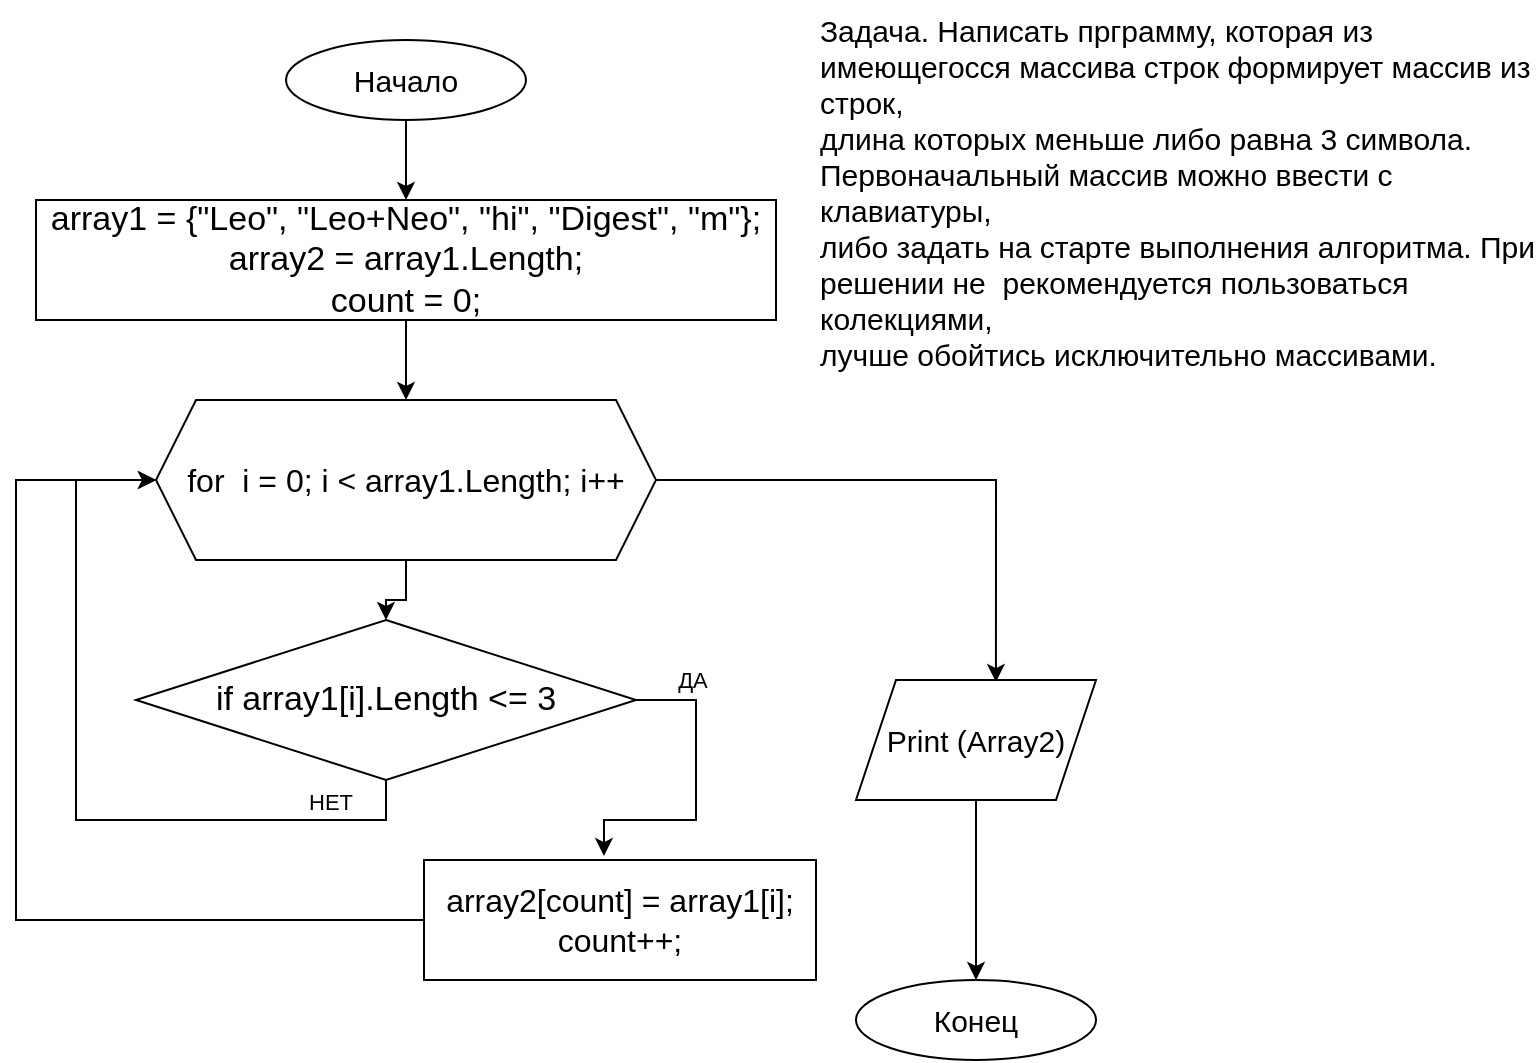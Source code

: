 <mxfile version="20.2.2" type="google"><diagram id="C5RBs43oDa-KdzZeNtuy" name="Page-1"><mxGraphModel grid="1" page="1" gridSize="10" guides="1" tooltips="1" connect="1" arrows="1" fold="1" pageScale="1" pageWidth="827" pageHeight="1169" math="0" shadow="0"><root><mxCell id="WIyWlLk6GJQsqaUBKTNV-0"/><mxCell id="WIyWlLk6GJQsqaUBKTNV-1" parent="WIyWlLk6GJQsqaUBKTNV-0"/><mxCell id="zsyXoFvZgstwaEJagUYo-10" style="edgeStyle=orthogonalEdgeStyle;rounded=0;orthogonalLoop=1;jettySize=auto;html=1;entryX=0.5;entryY=0;entryDx=0;entryDy=0;" edge="1" parent="WIyWlLk6GJQsqaUBKTNV-1" source="zsyXoFvZgstwaEJagUYo-0" target="zsyXoFvZgstwaEJagUYo-2"><mxGeometry relative="1" as="geometry"/></mxCell><mxCell id="zsyXoFvZgstwaEJagUYo-0" value="&lt;div style=&quot;font-size: 17px;&quot;&gt;&lt;font style=&quot;font-size: 17px;&quot;&gt;array1 = {&quot;Leo&quot;, &quot;Leo+Neo&quot;, &quot;hi&quot;, &quot;Digest&quot;, &quot;m&quot;};&lt;/font&gt;&lt;/div&gt;&lt;div style=&quot;font-size: 17px;&quot;&gt;&lt;font style=&quot;font-size: 17px;&quot;&gt;array2 = array1.Length;&lt;br&gt;&lt;/font&gt;&lt;/div&gt;&lt;div style=&quot;font-size: 17px;&quot;&gt;&lt;font style=&quot;font-size: 17px;&quot;&gt;count = 0;&lt;/font&gt;&lt;/div&gt;" style="rounded=0;whiteSpace=wrap;html=1;" vertex="1" parent="WIyWlLk6GJQsqaUBKTNV-1"><mxGeometry x="50" y="120" width="370" height="60" as="geometry"/></mxCell><mxCell id="zsyXoFvZgstwaEJagUYo-4" style="edgeStyle=orthogonalEdgeStyle;rounded=0;orthogonalLoop=1;jettySize=auto;html=1;entryX=0.459;entryY=-0.033;entryDx=0;entryDy=0;entryPerimeter=0;" edge="1" parent="WIyWlLk6GJQsqaUBKTNV-1" source="zsyXoFvZgstwaEJagUYo-1" target="zsyXoFvZgstwaEJagUYo-3"><mxGeometry relative="1" as="geometry"><Array as="points"><mxPoint x="380" y="370"/><mxPoint x="380" y="430"/><mxPoint x="334" y="430"/></Array></mxGeometry></mxCell><mxCell id="zsyXoFvZgstwaEJagUYo-5" value="ДА" style="edgeLabel;html=1;align=center;verticalAlign=middle;resizable=0;points=[];" connectable="0" vertex="1" parent="zsyXoFvZgstwaEJagUYo-4"><mxGeometry x="-0.643" y="-2" relative="1" as="geometry"><mxPoint y="-12" as="offset"/></mxGeometry></mxCell><mxCell id="zsyXoFvZgstwaEJagUYo-6" style="edgeStyle=orthogonalEdgeStyle;rounded=0;orthogonalLoop=1;jettySize=auto;html=1;entryX=0;entryY=0.5;entryDx=0;entryDy=0;" edge="1" parent="WIyWlLk6GJQsqaUBKTNV-1" source="zsyXoFvZgstwaEJagUYo-1" target="zsyXoFvZgstwaEJagUYo-2"><mxGeometry relative="1" as="geometry"><Array as="points"><mxPoint x="225" y="430"/><mxPoint x="70" y="430"/><mxPoint x="70" y="260"/></Array></mxGeometry></mxCell><mxCell id="zsyXoFvZgstwaEJagUYo-7" value="НЕТ" style="edgeLabel;html=1;align=center;verticalAlign=middle;resizable=0;points=[];" connectable="0" vertex="1" parent="zsyXoFvZgstwaEJagUYo-6"><mxGeometry x="-0.91" y="-3" relative="1" as="geometry"><mxPoint x="-25" y="-7" as="offset"/></mxGeometry></mxCell><mxCell id="zsyXoFvZgstwaEJagUYo-1" value="&lt;font style=&quot;font-size: 17px;&quot;&gt;if array1[i].Length &amp;lt;= 3&lt;/font&gt;" style="rhombus;whiteSpace=wrap;html=1;" vertex="1" parent="WIyWlLk6GJQsqaUBKTNV-1"><mxGeometry x="100" y="330" width="250" height="80" as="geometry"/></mxCell><mxCell id="zsyXoFvZgstwaEJagUYo-9" style="edgeStyle=orthogonalEdgeStyle;rounded=0;orthogonalLoop=1;jettySize=auto;html=1;entryX=0.5;entryY=0;entryDx=0;entryDy=0;" edge="1" parent="WIyWlLk6GJQsqaUBKTNV-1" source="zsyXoFvZgstwaEJagUYo-2" target="zsyXoFvZgstwaEJagUYo-1"><mxGeometry relative="1" as="geometry"/></mxCell><mxCell id="zsyXoFvZgstwaEJagUYo-11" style="edgeStyle=orthogonalEdgeStyle;rounded=0;orthogonalLoop=1;jettySize=auto;html=1;entryX=0.583;entryY=0.017;entryDx=0;entryDy=0;entryPerimeter=0;" edge="1" parent="WIyWlLk6GJQsqaUBKTNV-1" source="zsyXoFvZgstwaEJagUYo-2" target="zsyXoFvZgstwaEJagUYo-13"><mxGeometry relative="1" as="geometry"><mxPoint x="500" y="350" as="targetPoint"/></mxGeometry></mxCell><mxCell id="zsyXoFvZgstwaEJagUYo-2" value="&lt;font style=&quot;font-size: 16px;&quot;&gt;for&amp;nbsp; i = 0; i &amp;lt; array1.Length; i++&lt;/font&gt;" style="shape=hexagon;perimeter=hexagonPerimeter2;whiteSpace=wrap;html=1;fixedSize=1;" vertex="1" parent="WIyWlLk6GJQsqaUBKTNV-1"><mxGeometry x="110" y="220" width="250" height="80" as="geometry"/></mxCell><mxCell id="zsyXoFvZgstwaEJagUYo-12" style="edgeStyle=orthogonalEdgeStyle;rounded=0;orthogonalLoop=1;jettySize=auto;html=1;" edge="1" parent="WIyWlLk6GJQsqaUBKTNV-1" source="zsyXoFvZgstwaEJagUYo-3"><mxGeometry relative="1" as="geometry"><mxPoint x="110" y="260" as="targetPoint"/><Array as="points"><mxPoint x="40" y="480"/><mxPoint x="40" y="260"/></Array></mxGeometry></mxCell><mxCell id="zsyXoFvZgstwaEJagUYo-3" value="&lt;div style=&quot;font-size: 16px;&quot;&gt;&lt;font style=&quot;font-size: 16px;&quot;&gt;array2[count] = array1[i];&lt;/font&gt;&lt;/div&gt;&lt;div style=&quot;font-size: 16px;&quot;&gt;&lt;font style=&quot;font-size: 16px;&quot;&gt;count++;&lt;/font&gt;&lt;/div&gt;" style="rounded=0;whiteSpace=wrap;html=1;" vertex="1" parent="WIyWlLk6GJQsqaUBKTNV-1"><mxGeometry x="244" y="450" width="196" height="60" as="geometry"/></mxCell><mxCell id="zsyXoFvZgstwaEJagUYo-17" style="edgeStyle=orthogonalEdgeStyle;rounded=0;orthogonalLoop=1;jettySize=auto;html=1;fontSize=15;" edge="1" parent="WIyWlLk6GJQsqaUBKTNV-1" source="zsyXoFvZgstwaEJagUYo-13" target="zsyXoFvZgstwaEJagUYo-15"><mxGeometry relative="1" as="geometry"/></mxCell><mxCell id="zsyXoFvZgstwaEJagUYo-13" value="&lt;font style=&quot;font-size: 15px;&quot;&gt;Print (Array2)&lt;/font&gt;" style="shape=parallelogram;perimeter=parallelogramPerimeter;whiteSpace=wrap;html=1;fixedSize=1;" vertex="1" parent="WIyWlLk6GJQsqaUBKTNV-1"><mxGeometry x="460" y="360" width="120" height="60" as="geometry"/></mxCell><mxCell id="zsyXoFvZgstwaEJagUYo-16" style="edgeStyle=orthogonalEdgeStyle;rounded=0;orthogonalLoop=1;jettySize=auto;html=1;entryX=0.5;entryY=0;entryDx=0;entryDy=0;fontSize=15;" edge="1" parent="WIyWlLk6GJQsqaUBKTNV-1" source="zsyXoFvZgstwaEJagUYo-14" target="zsyXoFvZgstwaEJagUYo-0"><mxGeometry relative="1" as="geometry"/></mxCell><mxCell id="zsyXoFvZgstwaEJagUYo-14" value="Начало" style="ellipse;whiteSpace=wrap;html=1;fontSize=15;" vertex="1" parent="WIyWlLk6GJQsqaUBKTNV-1"><mxGeometry x="175" y="40" width="120" height="40" as="geometry"/></mxCell><mxCell id="zsyXoFvZgstwaEJagUYo-15" value="Конец" style="ellipse;whiteSpace=wrap;html=1;fontSize=15;" vertex="1" parent="WIyWlLk6GJQsqaUBKTNV-1"><mxGeometry x="460" y="510" width="120" height="40" as="geometry"/></mxCell><mxCell id="zsyXoFvZgstwaEJagUYo-18" value="Задача. Написать прграмму, которая из имеющегосся массива строк формирует массив из строк,&#xA;длина которых меньше либо равна 3 символа. Первоначальный массив можно ввести с клавиатуры,&#xA;либо задать на старте выполнения алгоритма. При решении не  рекомендуется пользоваться колекциями,&#xA;лучше обойтись исключительно массивами." style="text;whiteSpace=wrap;html=1;fontSize=15;" vertex="1" parent="WIyWlLk6GJQsqaUBKTNV-1"><mxGeometry x="440" y="20" width="360" height="150" as="geometry"/></mxCell></root></mxGraphModel></diagram></mxfile>